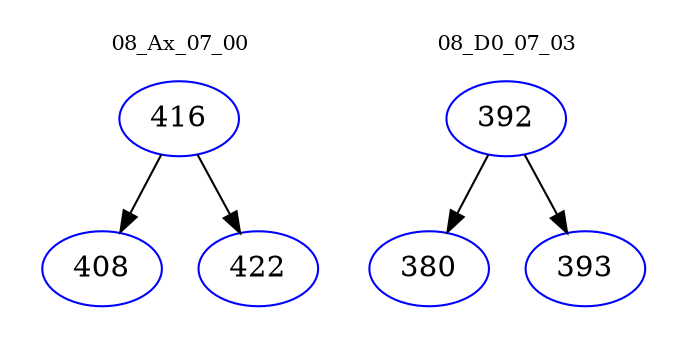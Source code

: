 digraph{
subgraph cluster_0 {
color = white
label = "08_Ax_07_00";
fontsize=10;
T0_416 [label="416", color="blue"]
T0_416 -> T0_408 [color="black"]
T0_408 [label="408", color="blue"]
T0_416 -> T0_422 [color="black"]
T0_422 [label="422", color="blue"]
}
subgraph cluster_1 {
color = white
label = "08_D0_07_03";
fontsize=10;
T1_392 [label="392", color="blue"]
T1_392 -> T1_380 [color="black"]
T1_380 [label="380", color="blue"]
T1_392 -> T1_393 [color="black"]
T1_393 [label="393", color="blue"]
}
}
